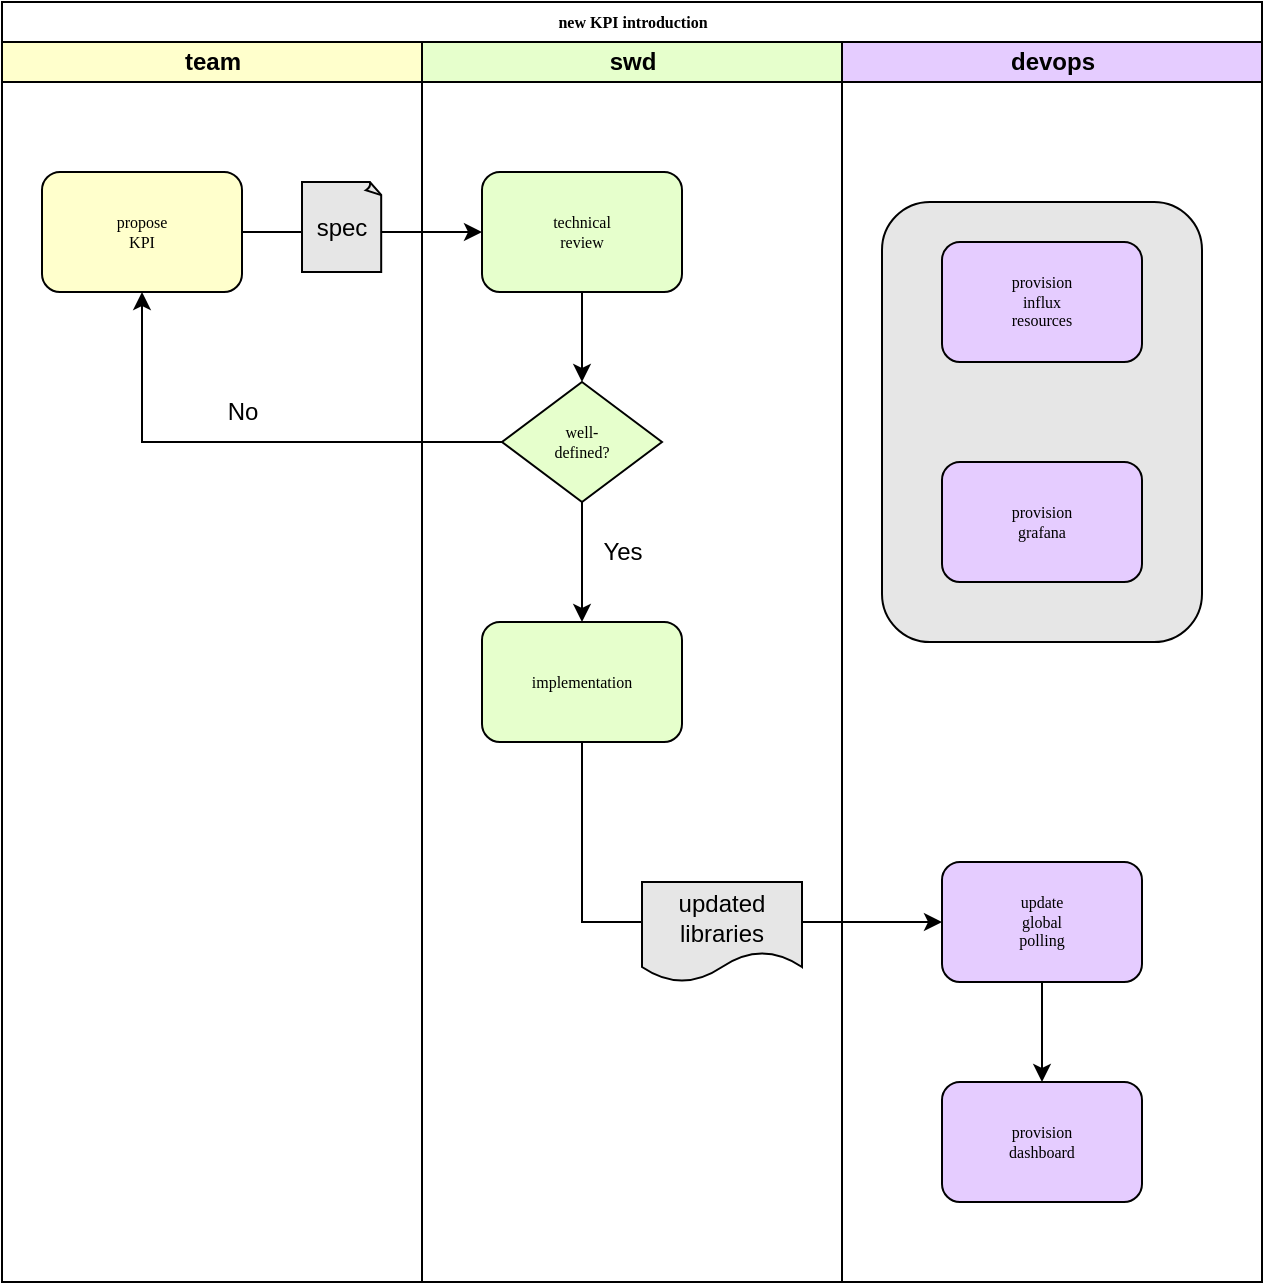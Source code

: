 <mxfile version="20.0.3" type="github">
  <diagram id="FAOLgXS9Ltin_LivjDwx" name="new KPI">
    <mxGraphModel dx="840" dy="649" grid="1" gridSize="10" guides="1" tooltips="1" connect="1" arrows="1" fold="1" page="1" pageScale="1" pageWidth="827" pageHeight="1169" math="0" shadow="0">
      <root>
        <mxCell id="0" />
        <mxCell id="1" parent="0" />
        <mxCell id="WSd_VsyWhp3XbF1seCIP-2" value="new KPI introduction" style="swimlane;html=1;childLayout=stackLayout;startSize=20;rounded=0;shadow=0;labelBackgroundColor=none;strokeWidth=1;fontFamily=Verdana;fontSize=8;align=center;" vertex="1" parent="1">
          <mxGeometry x="20" y="20" width="630" height="640" as="geometry" />
        </mxCell>
        <mxCell id="WSd_VsyWhp3XbF1seCIP-104" style="edgeStyle=orthogonalEdgeStyle;rounded=0;orthogonalLoop=1;jettySize=auto;html=1;exitX=0.5;exitY=1;exitDx=0;exitDy=0;entryX=0;entryY=0.5;entryDx=0;entryDy=0;" edge="1" parent="WSd_VsyWhp3XbF1seCIP-2" source="WSd_VsyWhp3XbF1seCIP-53" target="WSd_VsyWhp3XbF1seCIP-102">
          <mxGeometry relative="1" as="geometry" />
        </mxCell>
        <mxCell id="WSd_VsyWhp3XbF1seCIP-50" style="edgeStyle=orthogonalEdgeStyle;rounded=0;orthogonalLoop=1;jettySize=auto;html=1;exitX=1;exitY=0.5;exitDx=0;exitDy=0;entryX=0;entryY=0.5;entryDx=0;entryDy=0;" edge="1" parent="WSd_VsyWhp3XbF1seCIP-2" source="WSd_VsyWhp3XbF1seCIP-4" target="WSd_VsyWhp3XbF1seCIP-23">
          <mxGeometry relative="1" as="geometry" />
        </mxCell>
        <mxCell id="WSd_VsyWhp3XbF1seCIP-9" style="edgeStyle=orthogonalEdgeStyle;rounded=1;html=1;labelBackgroundColor=none;startArrow=none;startFill=0;startSize=5;endArrow=classicThin;endFill=1;endSize=5;jettySize=auto;orthogonalLoop=1;strokeWidth=1;fontFamily=Verdana;fontSize=8" edge="1" parent="WSd_VsyWhp3XbF1seCIP-2" target="WSd_VsyWhp3XbF1seCIP-25">
          <mxGeometry relative="1" as="geometry">
            <mxPoint x="120" y="205" as="sourcePoint" />
          </mxGeometry>
        </mxCell>
        <mxCell id="WSd_VsyWhp3XbF1seCIP-3" value="team" style="swimlane;html=1;startSize=20;fillColor=#FFFFCC;" vertex="1" parent="WSd_VsyWhp3XbF1seCIP-2">
          <mxGeometry y="20" width="210" height="620" as="geometry" />
        </mxCell>
        <mxCell id="WSd_VsyWhp3XbF1seCIP-4" value="propose&lt;br&gt;KPI" style="rounded=1;whiteSpace=wrap;html=1;shadow=0;labelBackgroundColor=none;strokeWidth=1;fontFamily=Verdana;fontSize=8;align=center;fillColor=#FFFFCC;" vertex="1" parent="WSd_VsyWhp3XbF1seCIP-3">
          <mxGeometry x="20" y="65" width="100" height="60" as="geometry" />
        </mxCell>
        <mxCell id="WSd_VsyWhp3XbF1seCIP-52" value="No" style="text;html=1;resizable=0;autosize=1;align=center;verticalAlign=middle;points=[];fillColor=none;strokeColor=none;rounded=0;" vertex="1" parent="WSd_VsyWhp3XbF1seCIP-3">
          <mxGeometry x="100" y="170" width="40" height="30" as="geometry" />
        </mxCell>
        <mxCell id="WSd_VsyWhp3XbF1seCIP-99" value="spec" style="whiteSpace=wrap;html=1;shape=mxgraph.basic.document;fillColor=#E6E6E6;" vertex="1" parent="WSd_VsyWhp3XbF1seCIP-3">
          <mxGeometry x="150" y="70" width="40" height="45" as="geometry" />
        </mxCell>
        <mxCell id="WSd_VsyWhp3XbF1seCIP-22" value="swd" style="swimlane;html=1;startSize=20;fillColor=#E6FFCC;" vertex="1" parent="WSd_VsyWhp3XbF1seCIP-2">
          <mxGeometry x="210" y="20" width="210" height="620" as="geometry" />
        </mxCell>
        <mxCell id="WSd_VsyWhp3XbF1seCIP-49" style="edgeStyle=orthogonalEdgeStyle;rounded=0;orthogonalLoop=1;jettySize=auto;html=1;exitX=0.5;exitY=1;exitDx=0;exitDy=0;" edge="1" parent="WSd_VsyWhp3XbF1seCIP-22" source="WSd_VsyWhp3XbF1seCIP-23" target="WSd_VsyWhp3XbF1seCIP-26">
          <mxGeometry relative="1" as="geometry" />
        </mxCell>
        <mxCell id="WSd_VsyWhp3XbF1seCIP-23" value="technical&lt;br&gt;review" style="rounded=1;whiteSpace=wrap;html=1;shadow=0;labelBackgroundColor=none;strokeWidth=1;fontFamily=Verdana;fontSize=8;align=center;fillColor=#E6FFCC;" vertex="1" parent="WSd_VsyWhp3XbF1seCIP-22">
          <mxGeometry x="30" y="65" width="100" height="60" as="geometry" />
        </mxCell>
        <mxCell id="WSd_VsyWhp3XbF1seCIP-54" style="edgeStyle=orthogonalEdgeStyle;rounded=0;orthogonalLoop=1;jettySize=auto;html=1;" edge="1" parent="WSd_VsyWhp3XbF1seCIP-22" source="WSd_VsyWhp3XbF1seCIP-26" target="WSd_VsyWhp3XbF1seCIP-53">
          <mxGeometry relative="1" as="geometry" />
        </mxCell>
        <mxCell id="WSd_VsyWhp3XbF1seCIP-26" value="well-&lt;br&gt;defined?" style="rhombus;whiteSpace=wrap;html=1;rounded=0;shadow=0;labelBackgroundColor=none;strokeWidth=1;fontFamily=Verdana;fontSize=8;align=center;fillColor=#E6FFCC;" vertex="1" parent="WSd_VsyWhp3XbF1seCIP-22">
          <mxGeometry x="40" y="170" width="80" height="60" as="geometry" />
        </mxCell>
        <mxCell id="WSd_VsyWhp3XbF1seCIP-53" value="implementation" style="rounded=1;whiteSpace=wrap;html=1;shadow=0;labelBackgroundColor=none;strokeWidth=1;fontFamily=Verdana;fontSize=8;align=center;fillColor=#E6FFCC;" vertex="1" parent="WSd_VsyWhp3XbF1seCIP-22">
          <mxGeometry x="30" y="290" width="100" height="60" as="geometry" />
        </mxCell>
        <mxCell id="WSd_VsyWhp3XbF1seCIP-97" value="Yes" style="text;html=1;resizable=0;autosize=1;align=center;verticalAlign=middle;points=[];fillColor=none;strokeColor=none;rounded=0;" vertex="1" parent="WSd_VsyWhp3XbF1seCIP-22">
          <mxGeometry x="80" y="240" width="40" height="30" as="geometry" />
        </mxCell>
        <mxCell id="WSd_VsyWhp3XbF1seCIP-101" value="updated&lt;br&gt;libraries" style="shape=document;whiteSpace=wrap;html=1;boundedLbl=1;fillColor=#E6E6E6;" vertex="1" parent="WSd_VsyWhp3XbF1seCIP-22">
          <mxGeometry x="110" y="420" width="80" height="50" as="geometry" />
        </mxCell>
        <mxCell id="WSd_VsyWhp3XbF1seCIP-24" value="devops" style="swimlane;html=1;startSize=20;fillColor=#E5CCFF;" vertex="1" parent="WSd_VsyWhp3XbF1seCIP-2">
          <mxGeometry x="420" y="20" width="210" height="620" as="geometry" />
        </mxCell>
        <mxCell id="zl3qaklotrizIEc8oi66-8" value="" style="rounded=1;whiteSpace=wrap;html=1;shadow=0;labelBackgroundColor=none;strokeWidth=1;fontFamily=Verdana;fontSize=8;align=center;fillColor=#E6E6E6;" vertex="1" parent="WSd_VsyWhp3XbF1seCIP-24">
          <mxGeometry x="20" y="80" width="160" height="220" as="geometry" />
        </mxCell>
        <mxCell id="WSd_VsyWhp3XbF1seCIP-105" style="edgeStyle=orthogonalEdgeStyle;rounded=0;orthogonalLoop=1;jettySize=auto;html=1;exitX=0.5;exitY=1;exitDx=0;exitDy=0;" edge="1" parent="WSd_VsyWhp3XbF1seCIP-24" source="WSd_VsyWhp3XbF1seCIP-102" target="WSd_VsyWhp3XbF1seCIP-103">
          <mxGeometry relative="1" as="geometry" />
        </mxCell>
        <mxCell id="WSd_VsyWhp3XbF1seCIP-102" value="update&lt;br&gt;global&lt;br&gt;polling" style="rounded=1;whiteSpace=wrap;html=1;shadow=0;labelBackgroundColor=none;strokeWidth=1;fontFamily=Verdana;fontSize=8;align=center;fillColor=#E5CCFF;" vertex="1" parent="WSd_VsyWhp3XbF1seCIP-24">
          <mxGeometry x="50" y="410" width="100" height="60" as="geometry" />
        </mxCell>
        <mxCell id="WSd_VsyWhp3XbF1seCIP-103" value="provision&lt;br&gt;dashboard" style="rounded=1;whiteSpace=wrap;html=1;shadow=0;labelBackgroundColor=none;strokeWidth=1;fontFamily=Verdana;fontSize=8;align=center;fillColor=#E5CCFF;" vertex="1" parent="WSd_VsyWhp3XbF1seCIP-24">
          <mxGeometry x="50" y="520" width="100" height="60" as="geometry" />
        </mxCell>
        <mxCell id="zl3qaklotrizIEc8oi66-6" value="provision&lt;br&gt;influx&lt;br&gt;resources" style="rounded=1;whiteSpace=wrap;html=1;shadow=0;labelBackgroundColor=none;strokeWidth=1;fontFamily=Verdana;fontSize=8;align=center;fillColor=#E5CCFF;" vertex="1" parent="WSd_VsyWhp3XbF1seCIP-24">
          <mxGeometry x="50" y="100" width="100" height="60" as="geometry" />
        </mxCell>
        <mxCell id="zl3qaklotrizIEc8oi66-7" value="provision&lt;br&gt;grafana" style="rounded=1;whiteSpace=wrap;html=1;shadow=0;labelBackgroundColor=none;strokeWidth=1;fontFamily=Verdana;fontSize=8;align=center;fillColor=#E5CCFF;" vertex="1" parent="WSd_VsyWhp3XbF1seCIP-24">
          <mxGeometry x="50" y="210" width="100" height="60" as="geometry" />
        </mxCell>
        <mxCell id="WSd_VsyWhp3XbF1seCIP-51" style="edgeStyle=orthogonalEdgeStyle;rounded=0;orthogonalLoop=1;jettySize=auto;html=1;exitX=0;exitY=0.5;exitDx=0;exitDy=0;entryX=0.5;entryY=1;entryDx=0;entryDy=0;" edge="1" parent="WSd_VsyWhp3XbF1seCIP-2" source="WSd_VsyWhp3XbF1seCIP-26" target="WSd_VsyWhp3XbF1seCIP-4">
          <mxGeometry relative="1" as="geometry" />
        </mxCell>
      </root>
    </mxGraphModel>
  </diagram>
</mxfile>
